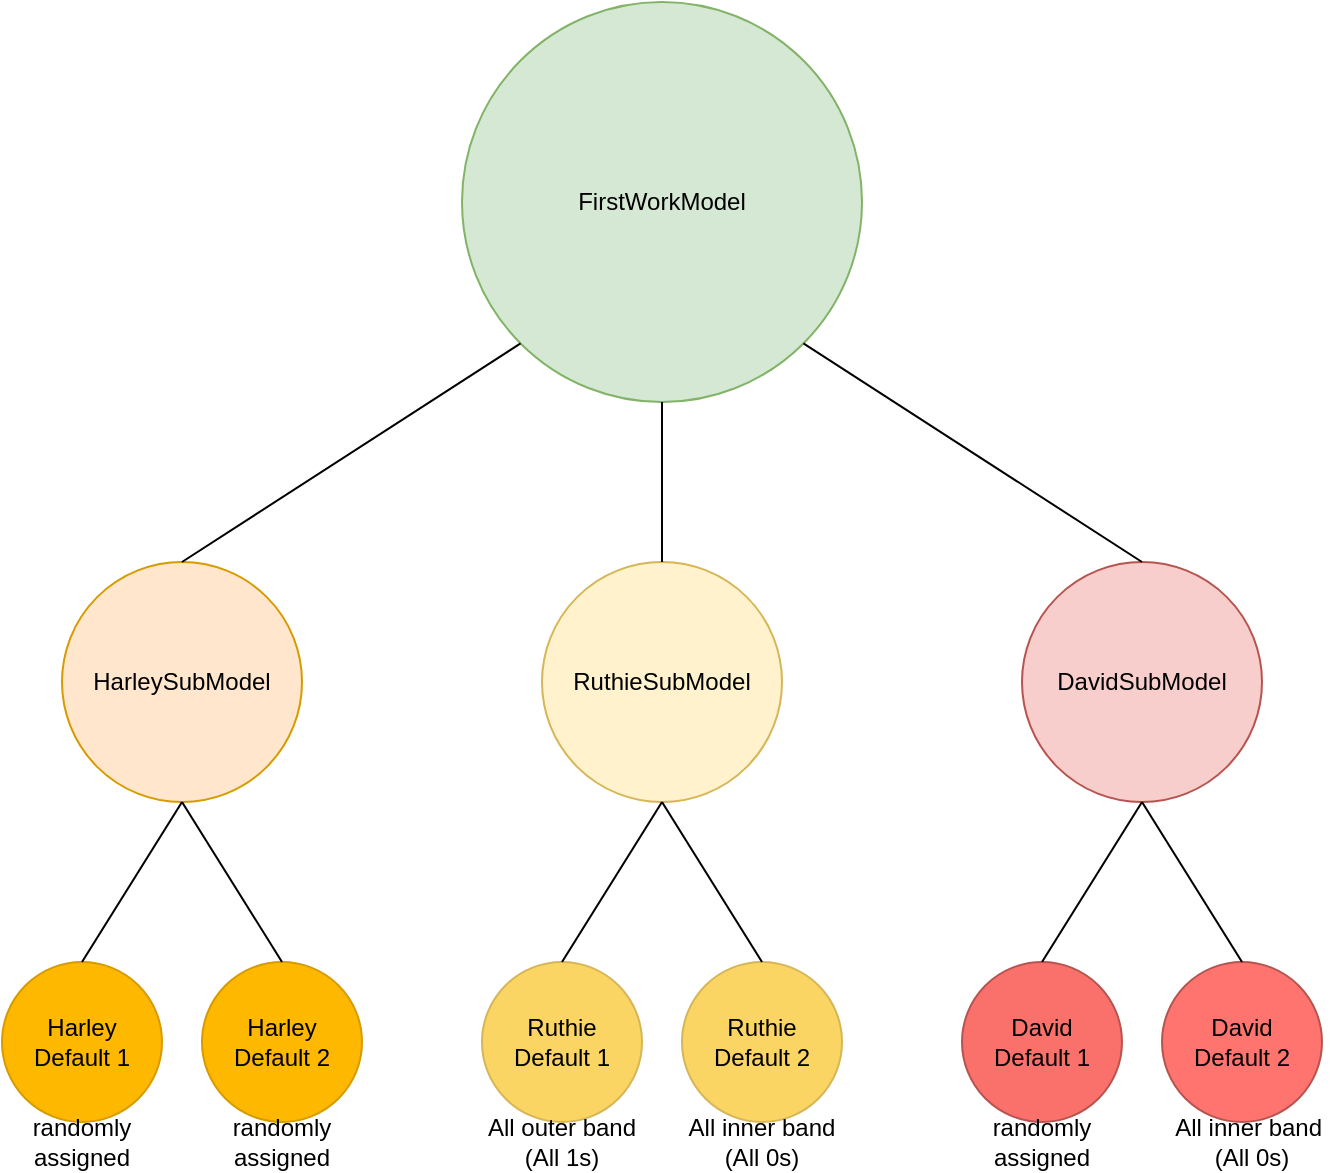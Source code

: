 <mxfile version="13.9.9" type="device"><diagram id="J_MRoOFTz-2aeVgDqb5Y" name="Page-1"><mxGraphModel dx="1024" dy="600" grid="1" gridSize="10" guides="1" tooltips="1" connect="1" arrows="1" fold="1" page="1" pageScale="1" pageWidth="3300" pageHeight="4681" math="0" shadow="0"><root><mxCell id="0"/><mxCell id="1" parent="0"/><mxCell id="gE3yXoZmBC4YHBzP3qd--1" value="" style="ellipse;whiteSpace=wrap;html=1;aspect=fixed;fillColor=#d5e8d4;strokeColor=#82b366;" parent="1" vertex="1"><mxGeometry x="440" y="40" width="200" height="200" as="geometry"/></mxCell><mxCell id="gE3yXoZmBC4YHBzP3qd--2" value="" style="ellipse;whiteSpace=wrap;html=1;aspect=fixed;fillColor=#fff2cc;strokeColor=#d6b656;" parent="1" vertex="1"><mxGeometry x="480" y="320" width="120" height="120" as="geometry"/></mxCell><mxCell id="gE3yXoZmBC4YHBzP3qd--3" value="" style="ellipse;whiteSpace=wrap;html=1;aspect=fixed;fillColor=#ffe6cc;strokeColor=#D79B00;" parent="1" vertex="1"><mxGeometry x="240" y="320" width="120" height="120" as="geometry"/></mxCell><mxCell id="gE3yXoZmBC4YHBzP3qd--4" value="" style="ellipse;whiteSpace=wrap;html=1;aspect=fixed;fillColor=#f8cecc;strokeColor=#b85450;" parent="1" vertex="1"><mxGeometry x="720" y="320" width="120" height="120" as="geometry"/></mxCell><mxCell id="gE3yXoZmBC4YHBzP3qd--5" value="" style="ellipse;whiteSpace=wrap;html=1;aspect=fixed;strokeColor=#d79b00;fillColor=#FFB800;" parent="1" vertex="1"><mxGeometry x="210" y="520" width="80" height="80" as="geometry"/></mxCell><mxCell id="gE3yXoZmBC4YHBzP3qd--6" value="" style="ellipse;whiteSpace=wrap;html=1;aspect=fixed;strokeColor=#d79b00;fillColor=#FFB800;" parent="1" vertex="1"><mxGeometry x="310" y="520" width="80" height="80" as="geometry"/></mxCell><mxCell id="gE3yXoZmBC4YHBzP3qd--7" value="" style="ellipse;whiteSpace=wrap;html=1;aspect=fixed;strokeColor=#d6b656;fillColor=#FAD564;" parent="1" vertex="1"><mxGeometry x="450" y="520" width="80" height="80" as="geometry"/></mxCell><mxCell id="gE3yXoZmBC4YHBzP3qd--8" value="" style="ellipse;whiteSpace=wrap;html=1;aspect=fixed;strokeColor=#d6b656;fillColor=#FAD564;" parent="1" vertex="1"><mxGeometry x="550" y="520" width="80" height="80" as="geometry"/></mxCell><mxCell id="gE3yXoZmBC4YHBzP3qd--9" value="" style="ellipse;whiteSpace=wrap;html=1;aspect=fixed;strokeColor=#b85450;fillColor=#FA716C;" parent="1" vertex="1"><mxGeometry x="690" y="520" width="80" height="80" as="geometry"/></mxCell><mxCell id="gE3yXoZmBC4YHBzP3qd--10" value="" style="ellipse;whiteSpace=wrap;html=1;aspect=fixed;strokeColor=#b85450;fillColor=#FF746F;" parent="1" vertex="1"><mxGeometry x="790" y="520" width="80" height="80" as="geometry"/></mxCell><mxCell id="gE3yXoZmBC4YHBzP3qd--11" value="FirstWorkModel" style="text;html=1;strokeColor=none;fillColor=none;align=center;verticalAlign=middle;whiteSpace=wrap;rounded=0;" parent="1" vertex="1"><mxGeometry x="485" y="130" width="110" height="20" as="geometry"/></mxCell><mxCell id="gE3yXoZmBC4YHBzP3qd--12" value="HarleySubModel" style="text;html=1;strokeColor=none;fillColor=none;align=center;verticalAlign=middle;whiteSpace=wrap;rounded=0;" parent="1" vertex="1"><mxGeometry x="245" y="370" width="110" height="20" as="geometry"/></mxCell><mxCell id="gE3yXoZmBC4YHBzP3qd--13" value="RuthieSubModel" style="text;html=1;strokeColor=none;fillColor=none;align=center;verticalAlign=middle;whiteSpace=wrap;rounded=0;" parent="1" vertex="1"><mxGeometry x="495" y="370" width="90" height="20" as="geometry"/></mxCell><mxCell id="gE3yXoZmBC4YHBzP3qd--14" value="DavidSubModel" style="text;html=1;strokeColor=none;fillColor=none;align=center;verticalAlign=middle;whiteSpace=wrap;rounded=0;" parent="1" vertex="1"><mxGeometry x="740" y="370" width="80" height="20" as="geometry"/></mxCell><mxCell id="gE3yXoZmBC4YHBzP3qd--15" value="Harley&lt;br&gt;Default 1" style="text;html=1;strokeColor=none;fillColor=none;align=center;verticalAlign=middle;whiteSpace=wrap;rounded=0;" parent="1" vertex="1"><mxGeometry x="220" y="550" width="60" height="20" as="geometry"/></mxCell><mxCell id="gE3yXoZmBC4YHBzP3qd--16" value="Harley&lt;br&gt;Default 2" style="text;html=1;strokeColor=none;fillColor=none;align=center;verticalAlign=middle;whiteSpace=wrap;rounded=0;" parent="1" vertex="1"><mxGeometry x="320" y="550" width="60" height="20" as="geometry"/></mxCell><mxCell id="gE3yXoZmBC4YHBzP3qd--17" value="Ruthie&lt;br&gt;Default 1" style="text;html=1;strokeColor=none;fillColor=none;align=center;verticalAlign=middle;whiteSpace=wrap;rounded=0;" parent="1" vertex="1"><mxGeometry x="460" y="550" width="60" height="20" as="geometry"/></mxCell><mxCell id="gE3yXoZmBC4YHBzP3qd--18" value="Ruthie&lt;br&gt;Default 2" style="text;html=1;strokeColor=none;fillColor=none;align=center;verticalAlign=middle;whiteSpace=wrap;rounded=0;" parent="1" vertex="1"><mxGeometry x="560" y="550" width="60" height="20" as="geometry"/></mxCell><mxCell id="gE3yXoZmBC4YHBzP3qd--19" value="David&lt;br&gt;Default 1" style="text;html=1;strokeColor=none;fillColor=none;align=center;verticalAlign=middle;whiteSpace=wrap;rounded=0;" parent="1" vertex="1"><mxGeometry x="700" y="550" width="60" height="20" as="geometry"/></mxCell><mxCell id="gE3yXoZmBC4YHBzP3qd--20" value="David&lt;br&gt;Default 2" style="text;html=1;strokeColor=none;fillColor=none;align=center;verticalAlign=middle;whiteSpace=wrap;rounded=0;" parent="1" vertex="1"><mxGeometry x="800" y="550" width="60" height="20" as="geometry"/></mxCell><mxCell id="gE3yXoZmBC4YHBzP3qd--21" value="" style="endArrow=none;html=1;entryX=0;entryY=1;entryDx=0;entryDy=0;exitX=0.5;exitY=0;exitDx=0;exitDy=0;" parent="1" source="gE3yXoZmBC4YHBzP3qd--3" target="gE3yXoZmBC4YHBzP3qd--1" edge="1"><mxGeometry width="50" height="50" relative="1" as="geometry"><mxPoint x="320" y="270" as="sourcePoint"/><mxPoint x="370" y="220" as="targetPoint"/></mxGeometry></mxCell><mxCell id="gE3yXoZmBC4YHBzP3qd--22" value="" style="endArrow=none;html=1;entryX=0.5;entryY=1;entryDx=0;entryDy=0;exitX=0.5;exitY=0;exitDx=0;exitDy=0;" parent="1" source="gE3yXoZmBC4YHBzP3qd--2" target="gE3yXoZmBC4YHBzP3qd--1" edge="1"><mxGeometry width="50" height="50" relative="1" as="geometry"><mxPoint x="510" y="310" as="sourcePoint"/><mxPoint x="560" y="260" as="targetPoint"/></mxGeometry></mxCell><mxCell id="gE3yXoZmBC4YHBzP3qd--23" value="" style="endArrow=none;html=1;entryX=1;entryY=1;entryDx=0;entryDy=0;exitX=0.5;exitY=0;exitDx=0;exitDy=0;" parent="1" source="gE3yXoZmBC4YHBzP3qd--4" target="gE3yXoZmBC4YHBzP3qd--1" edge="1"><mxGeometry width="50" height="50" relative="1" as="geometry"><mxPoint x="700" y="300" as="sourcePoint"/><mxPoint x="750" y="250" as="targetPoint"/></mxGeometry></mxCell><mxCell id="gE3yXoZmBC4YHBzP3qd--24" value="" style="endArrow=none;html=1;entryX=0.5;entryY=1;entryDx=0;entryDy=0;exitX=0.5;exitY=0;exitDx=0;exitDy=0;" parent="1" source="gE3yXoZmBC4YHBzP3qd--5" target="gE3yXoZmBC4YHBzP3qd--3" edge="1"><mxGeometry width="50" height="50" relative="1" as="geometry"><mxPoint x="220" y="510" as="sourcePoint"/><mxPoint x="270" y="460" as="targetPoint"/></mxGeometry></mxCell><mxCell id="gE3yXoZmBC4YHBzP3qd--25" value="" style="endArrow=none;html=1;entryX=0.5;entryY=1;entryDx=0;entryDy=0;exitX=0.5;exitY=0;exitDx=0;exitDy=0;" parent="1" source="gE3yXoZmBC4YHBzP3qd--6" target="gE3yXoZmBC4YHBzP3qd--3" edge="1"><mxGeometry width="50" height="50" relative="1" as="geometry"><mxPoint x="320" y="500" as="sourcePoint"/><mxPoint x="370" y="450" as="targetPoint"/></mxGeometry></mxCell><mxCell id="gE3yXoZmBC4YHBzP3qd--26" value="" style="endArrow=none;html=1;entryX=0.5;entryY=1;entryDx=0;entryDy=0;exitX=0.5;exitY=0;exitDx=0;exitDy=0;" parent="1" source="gE3yXoZmBC4YHBzP3qd--7" target="gE3yXoZmBC4YHBzP3qd--2" edge="1"><mxGeometry width="50" height="50" relative="1" as="geometry"><mxPoint x="470" y="500" as="sourcePoint"/><mxPoint x="520" y="450" as="targetPoint"/></mxGeometry></mxCell><mxCell id="gE3yXoZmBC4YHBzP3qd--27" value="" style="endArrow=none;html=1;entryX=0.5;entryY=1;entryDx=0;entryDy=0;exitX=0.5;exitY=0;exitDx=0;exitDy=0;" parent="1" source="gE3yXoZmBC4YHBzP3qd--8" target="gE3yXoZmBC4YHBzP3qd--2" edge="1"><mxGeometry width="50" height="50" relative="1" as="geometry"><mxPoint x="570" y="510" as="sourcePoint"/><mxPoint x="620" y="460" as="targetPoint"/></mxGeometry></mxCell><mxCell id="gE3yXoZmBC4YHBzP3qd--28" value="" style="endArrow=none;html=1;entryX=0.5;entryY=1;entryDx=0;entryDy=0;exitX=0.5;exitY=0;exitDx=0;exitDy=0;" parent="1" source="gE3yXoZmBC4YHBzP3qd--9" target="gE3yXoZmBC4YHBzP3qd--4" edge="1"><mxGeometry width="50" height="50" relative="1" as="geometry"><mxPoint x="710" y="510" as="sourcePoint"/><mxPoint x="760" y="460" as="targetPoint"/></mxGeometry></mxCell><mxCell id="gE3yXoZmBC4YHBzP3qd--29" value="" style="endArrow=none;html=1;entryX=0.5;entryY=1;entryDx=0;entryDy=0;exitX=0.5;exitY=0;exitDx=0;exitDy=0;" parent="1" source="gE3yXoZmBC4YHBzP3qd--10" target="gE3yXoZmBC4YHBzP3qd--4" edge="1"><mxGeometry width="50" height="50" relative="1" as="geometry"><mxPoint x="790" y="500" as="sourcePoint"/><mxPoint x="880" y="460" as="targetPoint"/></mxGeometry></mxCell><mxCell id="gE3yXoZmBC4YHBzP3qd--31" value="randomly&lt;br&gt;assigned" style="text;html=1;strokeColor=none;fillColor=none;align=center;verticalAlign=middle;whiteSpace=wrap;rounded=0;" parent="1" vertex="1"><mxGeometry x="220" y="600" width="60" height="20" as="geometry"/></mxCell><mxCell id="gE3yXoZmBC4YHBzP3qd--34" value="randomly&lt;br&gt;assigned" style="text;html=1;strokeColor=none;fillColor=none;align=center;verticalAlign=middle;whiteSpace=wrap;rounded=0;" parent="1" vertex="1"><mxGeometry x="320" y="600" width="60" height="20" as="geometry"/></mxCell><mxCell id="gE3yXoZmBC4YHBzP3qd--35" value="randomly&lt;br&gt;assigned" style="text;html=1;strokeColor=none;fillColor=none;align=center;verticalAlign=middle;whiteSpace=wrap;rounded=0;" parent="1" vertex="1"><mxGeometry x="700" y="600" width="60" height="20" as="geometry"/></mxCell><mxCell id="gE3yXoZmBC4YHBzP3qd--36" value="All inner band&amp;nbsp;&lt;br&gt;(All 0s)" style="text;html=1;strokeColor=none;fillColor=none;align=center;verticalAlign=middle;whiteSpace=wrap;rounded=0;" parent="1" vertex="1"><mxGeometry x="790" y="600" width="90" height="20" as="geometry"/></mxCell><mxCell id="gE3yXoZmBC4YHBzP3qd--37" value="All outer band&lt;br&gt;(All 1s)" style="text;html=1;strokeColor=none;fillColor=none;align=center;verticalAlign=middle;whiteSpace=wrap;rounded=0;" parent="1" vertex="1"><mxGeometry x="450" y="600" width="80" height="20" as="geometry"/></mxCell><mxCell id="gE3yXoZmBC4YHBzP3qd--38" value="All inner band&lt;br&gt;(All 0s)" style="text;html=1;strokeColor=none;fillColor=none;align=center;verticalAlign=middle;whiteSpace=wrap;rounded=0;" parent="1" vertex="1"><mxGeometry x="550" y="600" width="80" height="20" as="geometry"/></mxCell></root></mxGraphModel></diagram></mxfile>